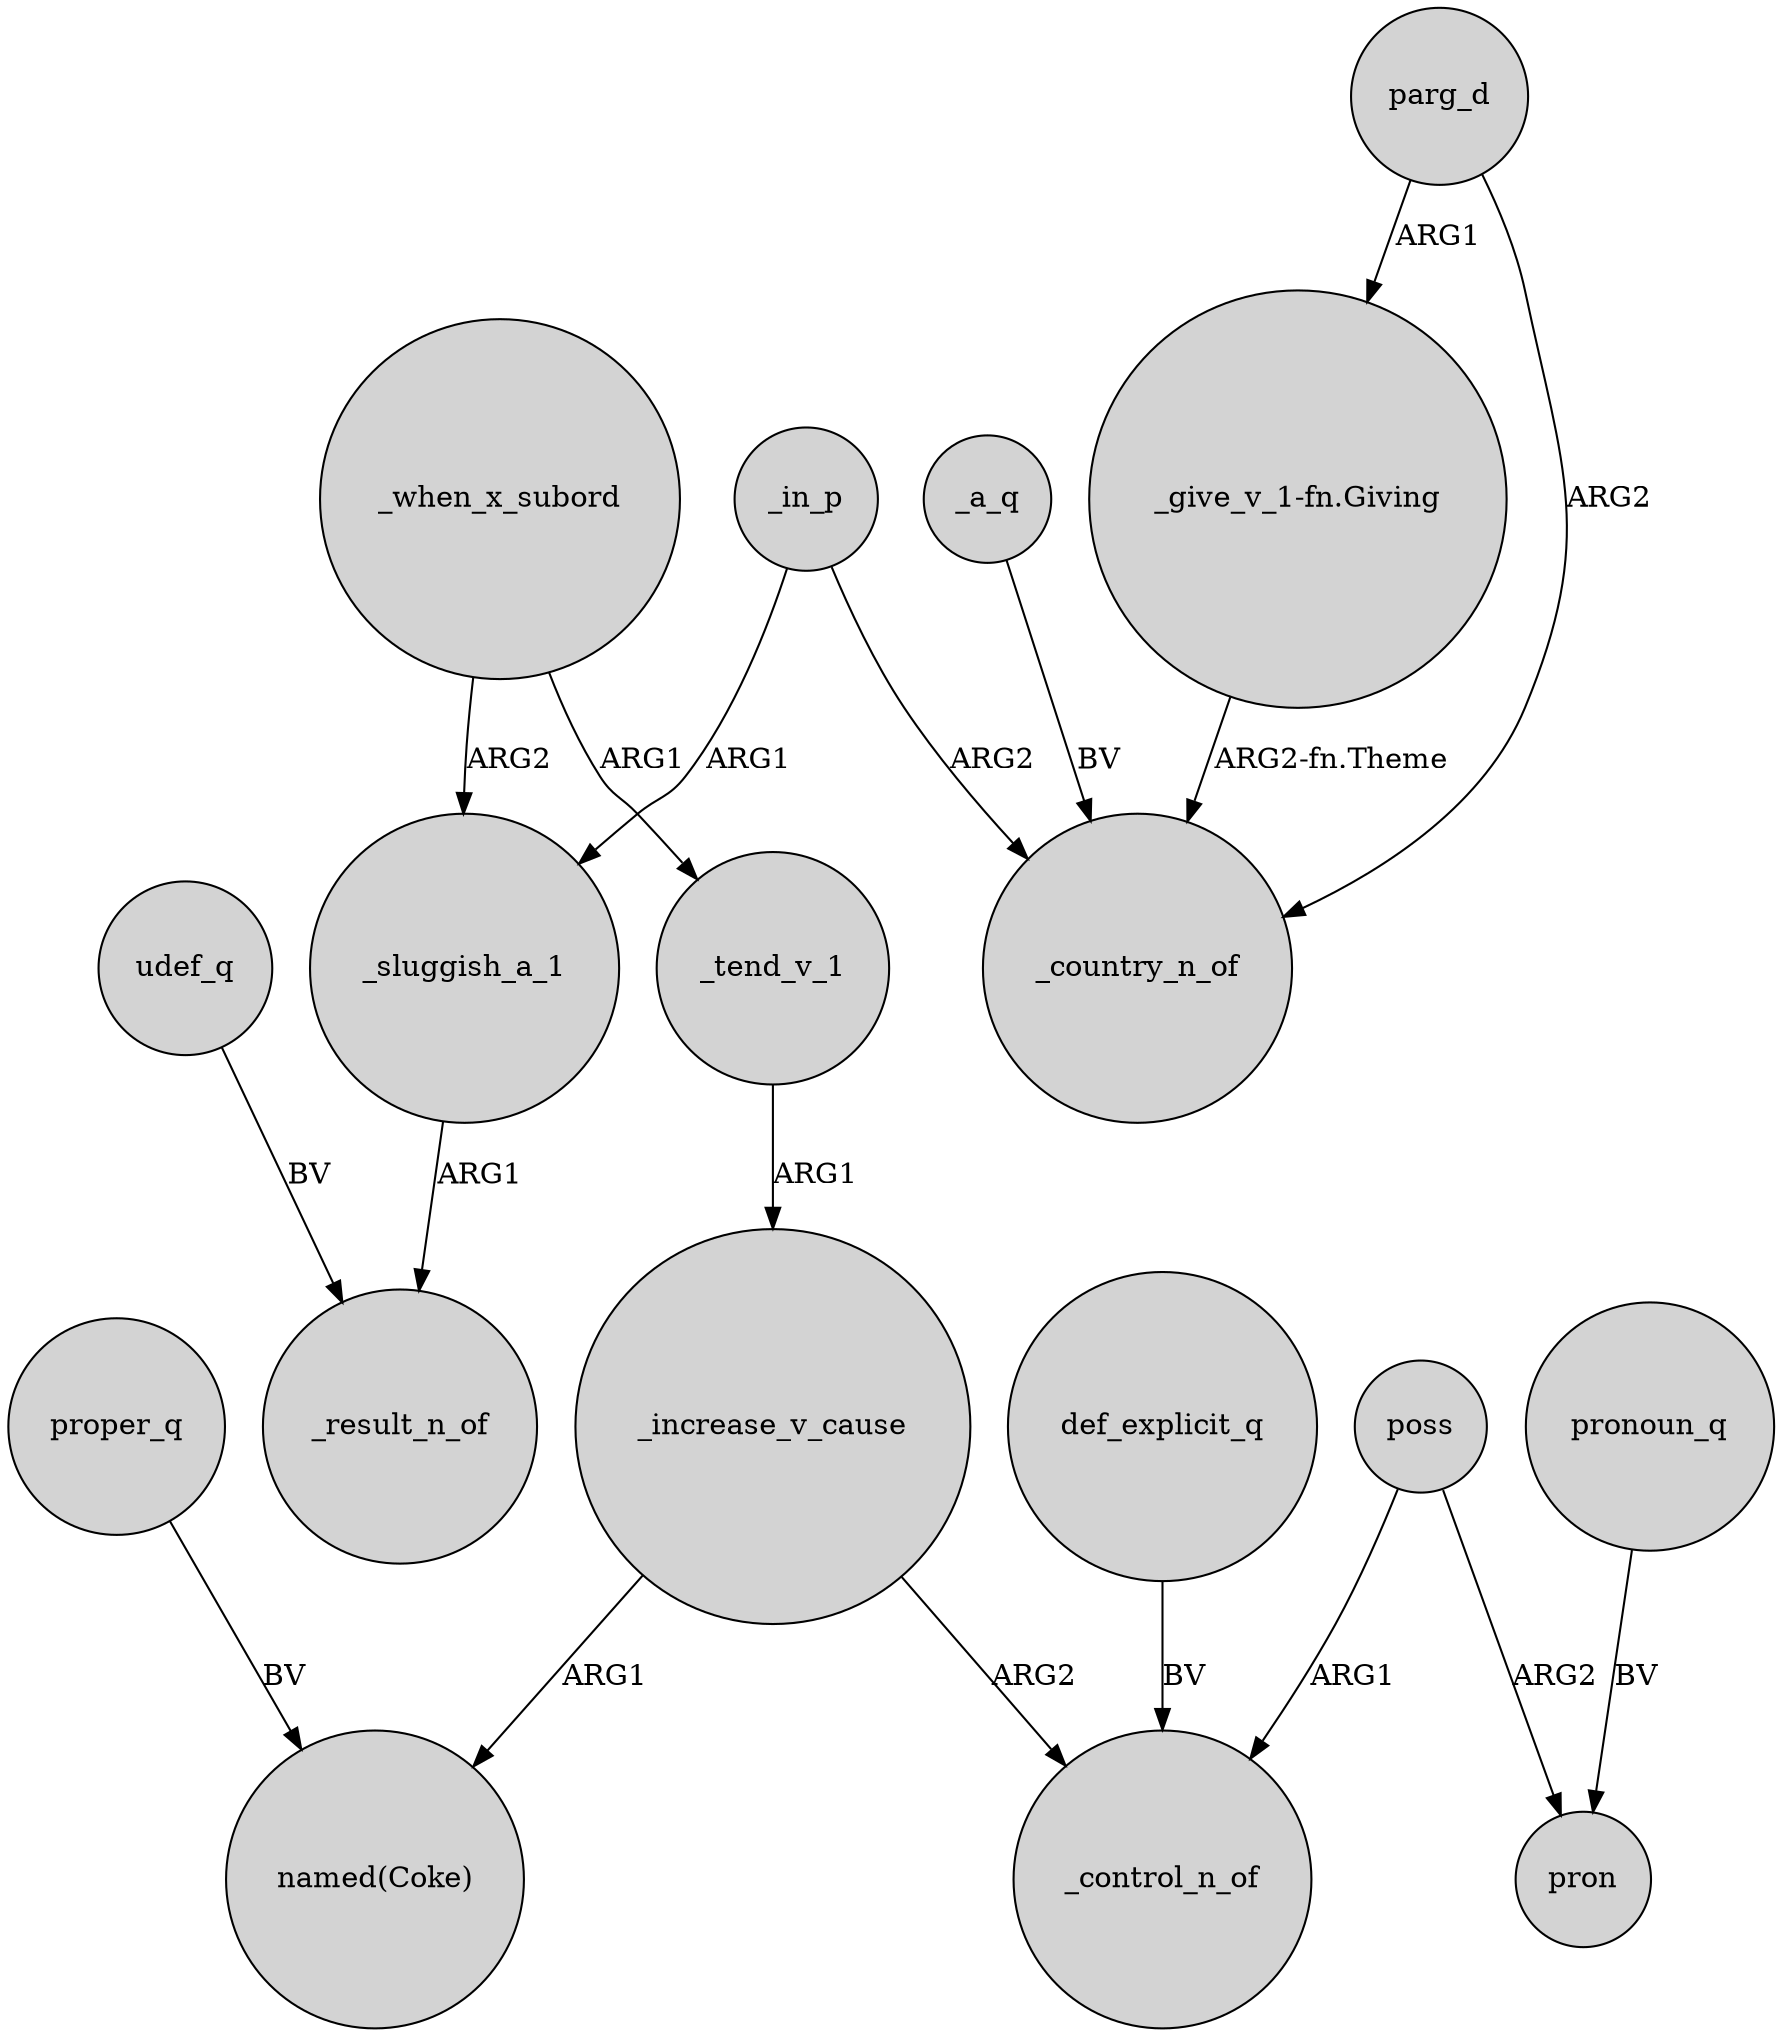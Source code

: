 digraph {
	node [shape=circle style=filled]
	_when_x_subord -> _sluggish_a_1 [label=ARG2]
	_increase_v_cause -> "named(Coke)" [label=ARG1]
	_in_p -> _country_n_of [label=ARG2]
	udef_q -> _result_n_of [label=BV]
	_increase_v_cause -> _control_n_of [label=ARG2]
	def_explicit_q -> _control_n_of [label=BV]
	poss -> pron [label=ARG2]
	_tend_v_1 -> _increase_v_cause [label=ARG1]
	proper_q -> "named(Coke)" [label=BV]
	_sluggish_a_1 -> _result_n_of [label=ARG1]
	_a_q -> _country_n_of [label=BV]
	"_give_v_1-fn.Giving" -> _country_n_of [label="ARG2-fn.Theme"]
	_when_x_subord -> _tend_v_1 [label=ARG1]
	_in_p -> _sluggish_a_1 [label=ARG1]
	parg_d -> _country_n_of [label=ARG2]
	poss -> _control_n_of [label=ARG1]
	parg_d -> "_give_v_1-fn.Giving" [label=ARG1]
	pronoun_q -> pron [label=BV]
}
